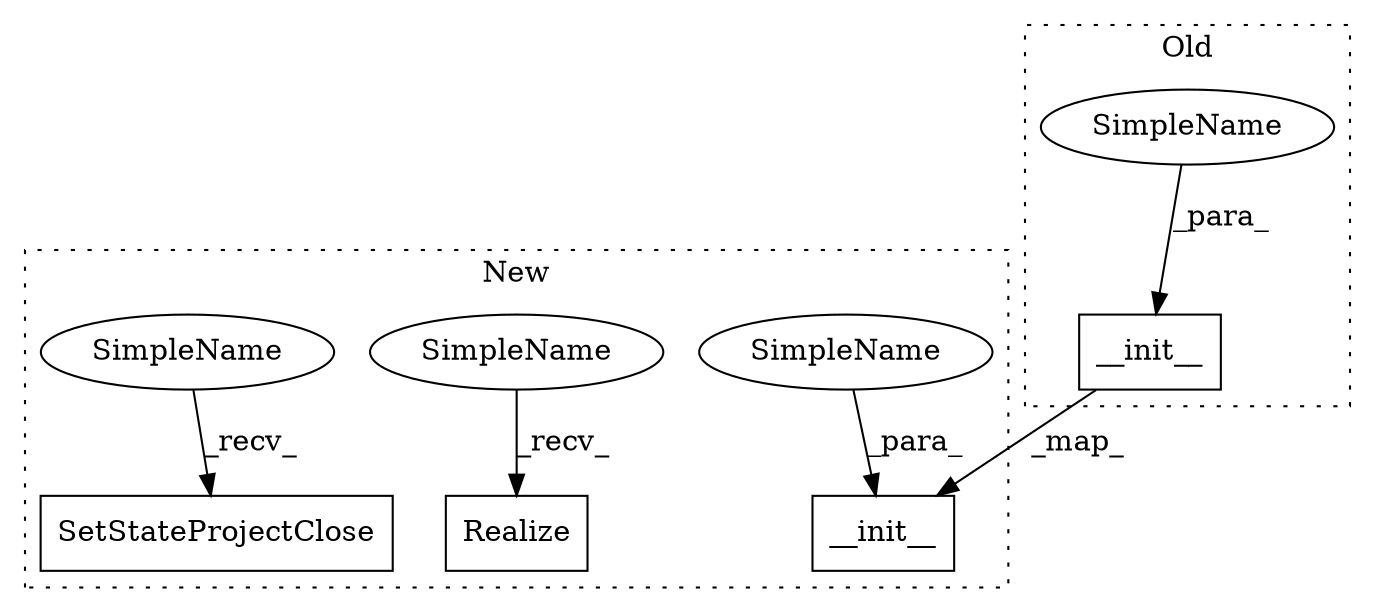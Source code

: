 digraph G {
subgraph cluster0 {
1 [label="__init__" a="32" s="23794,23899" l="9,1" shape="box"];
3 [label="SimpleName" a="42" s="" l="" shape="ellipse"];
label = "Old";
style="dotted";
}
subgraph cluster1 {
2 [label="__init__" a="32" s="23208,23271" l="9,1" shape="box"];
4 [label="Realize" a="32" s="23538" l="9" shape="box"];
5 [label="SetStateProjectClose" a="32" s="23558" l="22" shape="box"];
6 [label="SimpleName" a="42" s="23266" l="5" shape="ellipse"];
7 [label="SimpleName" a="42" s="23533" l="4" shape="ellipse"];
8 [label="SimpleName" a="42" s="23553" l="4" shape="ellipse"];
label = "New";
style="dotted";
}
1 -> 2 [label="_map_"];
3 -> 1 [label="_para_"];
6 -> 2 [label="_para_"];
7 -> 4 [label="_recv_"];
8 -> 5 [label="_recv_"];
}